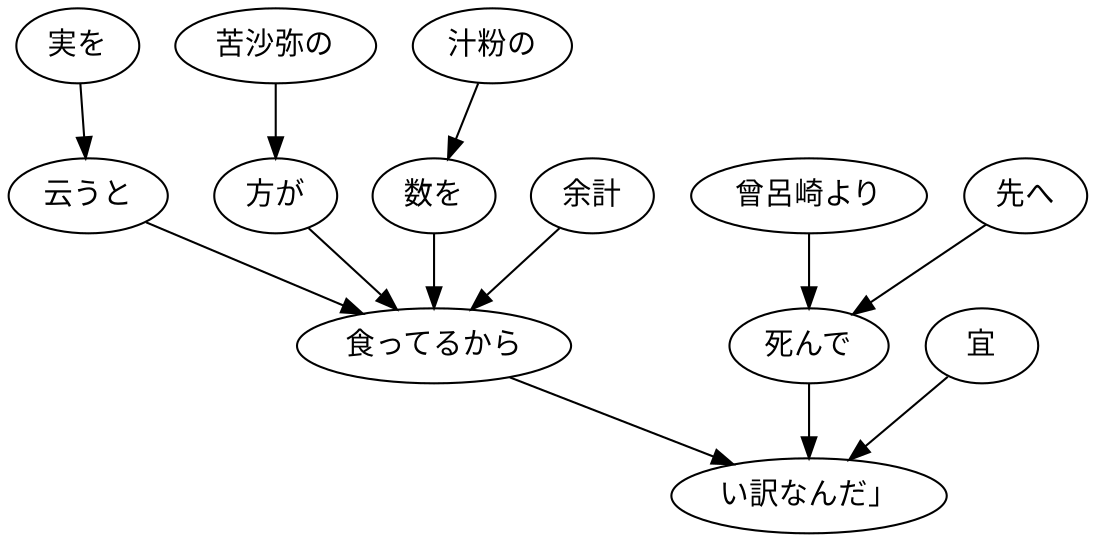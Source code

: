 digraph graph2491 {
	node0 [label="実を"];
	node1 [label="云うと"];
	node2 [label="苦沙弥の"];
	node3 [label="方が"];
	node4 [label="汁粉の"];
	node5 [label="数を"];
	node6 [label="余計"];
	node7 [label="食ってるから"];
	node8 [label="曾呂崎より"];
	node9 [label="先へ"];
	node10 [label="死んで"];
	node11 [label="宜"];
	node12 [label="い訳なんだ」"];
	node0 -> node1;
	node1 -> node7;
	node2 -> node3;
	node3 -> node7;
	node4 -> node5;
	node5 -> node7;
	node6 -> node7;
	node7 -> node12;
	node8 -> node10;
	node9 -> node10;
	node10 -> node12;
	node11 -> node12;
}
